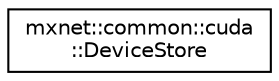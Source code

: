 digraph "Graphical Class Hierarchy"
{
  edge [fontname="Helvetica",fontsize="10",labelfontname="Helvetica",labelfontsize="10"];
  node [fontname="Helvetica",fontsize="10",shape=record];
  rankdir="LR";
  Node1 [label="mxnet::common::cuda\l::DeviceStore",height=0.2,width=0.4,color="black", fillcolor="white", style="filled",URL="$classmxnet_1_1common_1_1cuda_1_1DeviceStore.html"];
}
